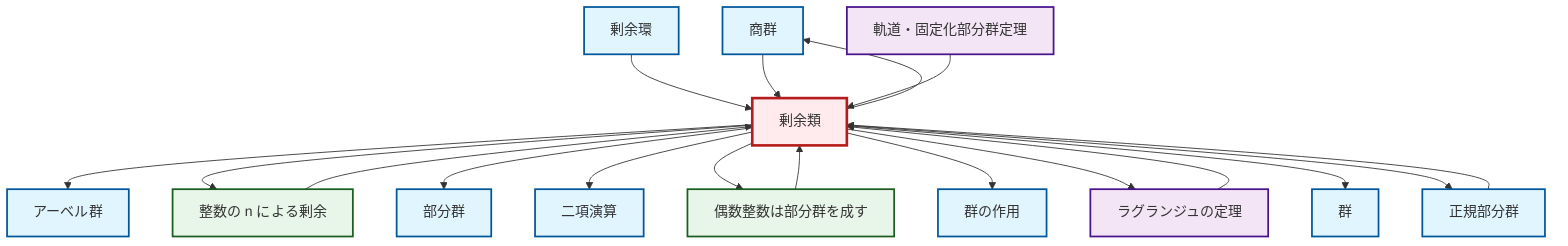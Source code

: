 graph TD
    classDef definition fill:#e1f5fe,stroke:#01579b,stroke-width:2px
    classDef theorem fill:#f3e5f5,stroke:#4a148c,stroke-width:2px
    classDef axiom fill:#fff3e0,stroke:#e65100,stroke-width:2px
    classDef example fill:#e8f5e9,stroke:#1b5e20,stroke-width:2px
    classDef current fill:#ffebee,stroke:#b71c1c,stroke-width:3px
    def-quotient-group["商群"]:::definition
    def-binary-operation["二項演算"]:::definition
    thm-orbit-stabilizer["軌道・固定化部分群定理"]:::theorem
    ex-quotient-integers-mod-n["整数の n による剰余"]:::example
    def-subgroup["部分群"]:::definition
    thm-lagrange["ラグランジュの定理"]:::theorem
    def-normal-subgroup["正規部分群"]:::definition
    def-coset["剰余類"]:::definition
    ex-even-integers-subgroup["偶数整数は部分群を成す"]:::example
    def-group-action["群の作用"]:::definition
    def-group["群"]:::definition
    def-quotient-ring["剰余環"]:::definition
    def-abelian-group["アーベル群"]:::definition
    ex-even-integers-subgroup --> def-coset
    ex-quotient-integers-mod-n --> def-coset
    def-quotient-ring --> def-coset
    def-coset --> def-abelian-group
    def-coset --> ex-quotient-integers-mod-n
    def-coset --> def-subgroup
    def-quotient-group --> def-coset
    def-coset --> def-binary-operation
    def-coset --> ex-even-integers-subgroup
    thm-orbit-stabilizer --> def-coset
    def-coset --> def-group-action
    thm-lagrange --> def-coset
    def-coset --> thm-lagrange
    def-coset --> def-group
    def-coset --> def-quotient-group
    def-normal-subgroup --> def-coset
    def-coset --> def-normal-subgroup
    class def-coset current